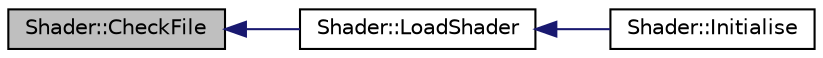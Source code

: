digraph "Shader::CheckFile"
{
  edge [fontname="Helvetica",fontsize="10",labelfontname="Helvetica",labelfontsize="10"];
  node [fontname="Helvetica",fontsize="10",shape=record];
  rankdir="LR";
  Node1 [label="Shader::CheckFile",height=0.2,width=0.4,color="black", fillcolor="grey75", style="filled" fontcolor="black"];
  Node1 -> Node2 [dir="back",color="midnightblue",fontsize="10",style="solid",fontname="Helvetica"];
  Node2 [label="Shader::LoadShader",height=0.2,width=0.4,color="black", fillcolor="white", style="filled",URL="$class_shader.html#a5d670dc2ffe780584861cb655737228b",tooltip="Loads a shader. "];
  Node2 -> Node3 [dir="back",color="midnightblue",fontsize="10",style="solid",fontname="Helvetica"];
  Node3 [label="Shader::Initialise",height=0.2,width=0.4,color="black", fillcolor="white", style="filled",URL="$class_shader.html#ad1dd8ac234423c6e5c7b0b9a9e922113",tooltip="Initialises this object. "];
}
